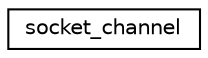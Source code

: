 digraph "Graphical Class Hierarchy"
{
 // INTERACTIVE_SVG=YES
  edge [fontname="Helvetica",fontsize="10",labelfontname="Helvetica",labelfontsize="10"];
  node [fontname="Helvetica",fontsize="10",shape=record];
  rankdir="LR";
  Node0 [label="socket_channel",height=0.2,width=0.4,color="black", fillcolor="white", style="filled",URL="$structsocket__channel.html"];
}
